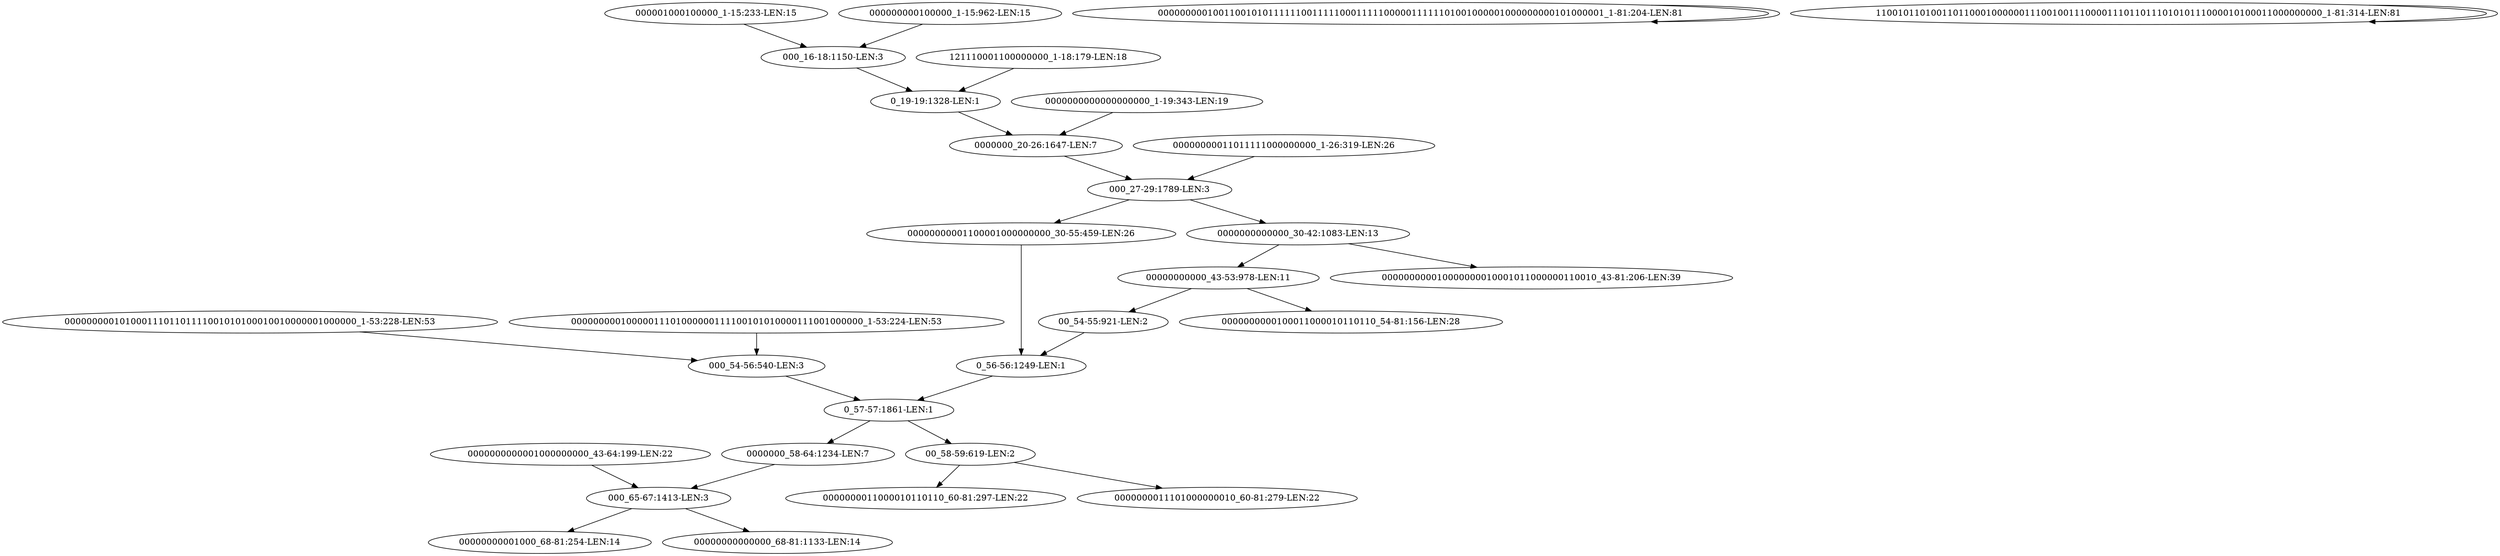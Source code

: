 digraph G {
    "000_27-29:1789-LEN:3" -> "00000000001100001000000000_30-55:459-LEN:26";
    "000_27-29:1789-LEN:3" -> "0000000000000_30-42:1083-LEN:13";
    "0_19-19:1328-LEN:1" -> "0000000_20-26:1647-LEN:7";
    "0_57-57:1861-LEN:1" -> "00_58-59:619-LEN:2";
    "0_57-57:1861-LEN:1" -> "0000000_58-64:1234-LEN:7";
    "00000000000_43-53:978-LEN:11" -> "00_54-55:921-LEN:2";
    "00000000000_43-53:978-LEN:11" -> "0000000000100011000010110110_54-81:156-LEN:28";
    "000000000100110010101111110011111000111110000011111101001000001000000000101000001_1-81:204-LEN:81" -> "000000000100110010101111110011111000111110000011111101001000001000000000101000001_1-81:204-LEN:81";
    "000001000100000_1-15:233-LEN:15" -> "000_16-18:1150-LEN:3";
    "0000000_20-26:1647-LEN:7" -> "000_27-29:1789-LEN:3";
    "000_16-18:1150-LEN:3" -> "0_19-19:1328-LEN:1";
    "000_54-56:540-LEN:3" -> "0_57-57:1861-LEN:1";
    "0000000_58-64:1234-LEN:7" -> "000_65-67:1413-LEN:3";
    "0_56-56:1249-LEN:1" -> "0_57-57:1861-LEN:1";
    "00000000010100011101101111001010100010010000001000000_1-53:228-LEN:53" -> "000_54-56:540-LEN:3";
    "00000000001100001000000000_30-55:459-LEN:26" -> "0_56-56:1249-LEN:1";
    "000000000100000_1-15:962-LEN:15" -> "000_16-18:1150-LEN:3";
    "0000000000000_30-42:1083-LEN:13" -> "00000000000_43-53:978-LEN:11";
    "0000000000000_30-42:1083-LEN:13" -> "000000000010000000010001011000000110010_43-81:206-LEN:39";
    "00000000010000011101000000111100101010000111001000000_1-53:224-LEN:53" -> "000_54-56:540-LEN:3";
    "121110001100000000_1-18:179-LEN:18" -> "0_19-19:1328-LEN:1";
    "0000000000000000000_1-19:343-LEN:19" -> "0000000_20-26:1647-LEN:7";
    "00000000011011111000000000_1-26:319-LEN:26" -> "000_27-29:1789-LEN:3";
    "00_58-59:619-LEN:2" -> "0000000011000010110110_60-81:297-LEN:22";
    "00_58-59:619-LEN:2" -> "0000000011101000000010_60-81:279-LEN:22";
    "00_54-55:921-LEN:2" -> "0_56-56:1249-LEN:1";
    "000_65-67:1413-LEN:3" -> "00000000001000_68-81:254-LEN:14";
    "000_65-67:1413-LEN:3" -> "00000000000000_68-81:1133-LEN:14";
    "0000000000001000000000_43-64:199-LEN:22" -> "000_65-67:1413-LEN:3";
    "110010110100110110001000000111001001110000111011011101010111000010100011000000000_1-81:314-LEN:81" -> "110010110100110110001000000111001001110000111011011101010111000010100011000000000_1-81:314-LEN:81";
}
